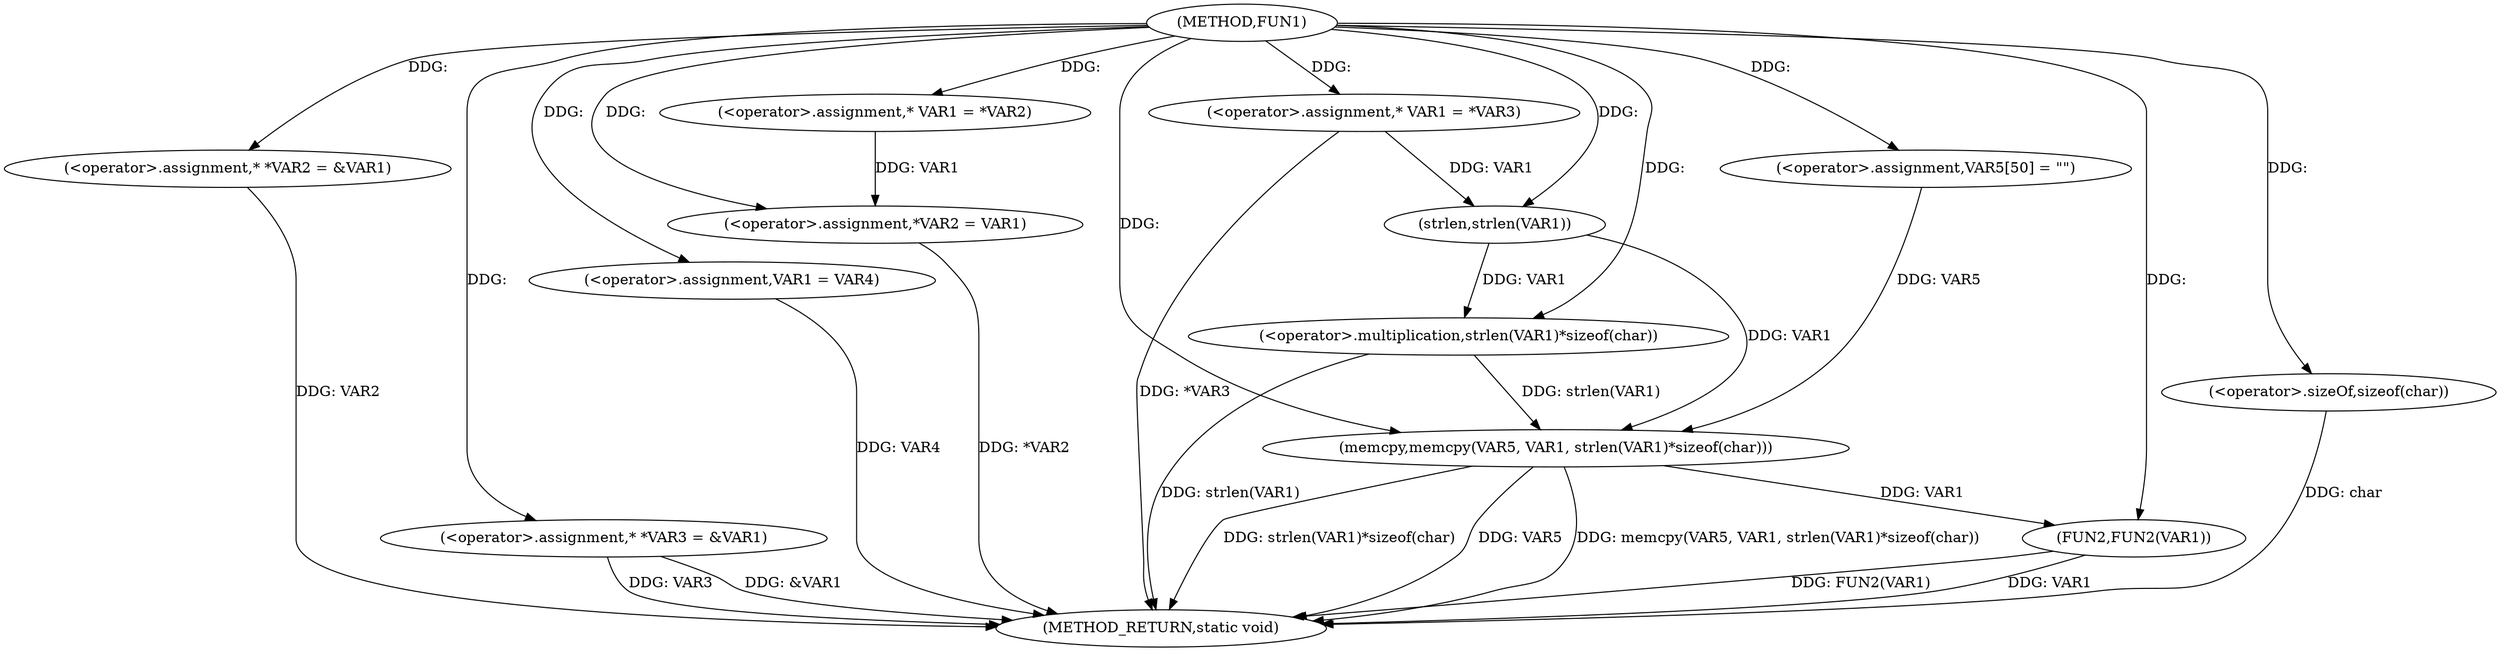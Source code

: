 digraph FUN1 {  
"1000100" [label = "(METHOD,FUN1)" ]
"1000148" [label = "(METHOD_RETURN,static void)" ]
"1000104" [label = "(<operator>.assignment,* *VAR2 = &VAR1)" ]
"1000109" [label = "(<operator>.assignment,* *VAR3 = &VAR1)" ]
"1000114" [label = "(<operator>.assignment,VAR1 = VAR4)" ]
"1000119" [label = "(<operator>.assignment,* VAR1 = *VAR2)" ]
"1000123" [label = "(<operator>.assignment,*VAR2 = VAR1)" ]
"1000129" [label = "(<operator>.assignment,* VAR1 = *VAR3)" ]
"1000135" [label = "(<operator>.assignment,VAR5[50] = \"\")" ]
"1000138" [label = "(memcpy,memcpy(VAR5, VAR1, strlen(VAR1)*sizeof(char)))" ]
"1000141" [label = "(<operator>.multiplication,strlen(VAR1)*sizeof(char))" ]
"1000142" [label = "(strlen,strlen(VAR1))" ]
"1000144" [label = "(<operator>.sizeOf,sizeof(char))" ]
"1000146" [label = "(FUN2,FUN2(VAR1))" ]
  "1000141" -> "1000148"  [ label = "DDG: strlen(VAR1)"] 
  "1000104" -> "1000148"  [ label = "DDG: VAR2"] 
  "1000144" -> "1000148"  [ label = "DDG: char"] 
  "1000138" -> "1000148"  [ label = "DDG: memcpy(VAR5, VAR1, strlen(VAR1)*sizeof(char))"] 
  "1000146" -> "1000148"  [ label = "DDG: FUN2(VAR1)"] 
  "1000138" -> "1000148"  [ label = "DDG: strlen(VAR1)*sizeof(char)"] 
  "1000138" -> "1000148"  [ label = "DDG: VAR5"] 
  "1000109" -> "1000148"  [ label = "DDG: VAR3"] 
  "1000146" -> "1000148"  [ label = "DDG: VAR1"] 
  "1000109" -> "1000148"  [ label = "DDG: &VAR1"] 
  "1000114" -> "1000148"  [ label = "DDG: VAR4"] 
  "1000129" -> "1000148"  [ label = "DDG: *VAR3"] 
  "1000123" -> "1000148"  [ label = "DDG: *VAR2"] 
  "1000100" -> "1000104"  [ label = "DDG: "] 
  "1000100" -> "1000109"  [ label = "DDG: "] 
  "1000100" -> "1000114"  [ label = "DDG: "] 
  "1000100" -> "1000119"  [ label = "DDG: "] 
  "1000119" -> "1000123"  [ label = "DDG: VAR1"] 
  "1000100" -> "1000123"  [ label = "DDG: "] 
  "1000100" -> "1000129"  [ label = "DDG: "] 
  "1000100" -> "1000135"  [ label = "DDG: "] 
  "1000135" -> "1000138"  [ label = "DDG: VAR5"] 
  "1000100" -> "1000138"  [ label = "DDG: "] 
  "1000142" -> "1000138"  [ label = "DDG: VAR1"] 
  "1000141" -> "1000138"  [ label = "DDG: strlen(VAR1)"] 
  "1000142" -> "1000141"  [ label = "DDG: VAR1"] 
  "1000129" -> "1000142"  [ label = "DDG: VAR1"] 
  "1000100" -> "1000142"  [ label = "DDG: "] 
  "1000100" -> "1000141"  [ label = "DDG: "] 
  "1000100" -> "1000144"  [ label = "DDG: "] 
  "1000138" -> "1000146"  [ label = "DDG: VAR1"] 
  "1000100" -> "1000146"  [ label = "DDG: "] 
}
